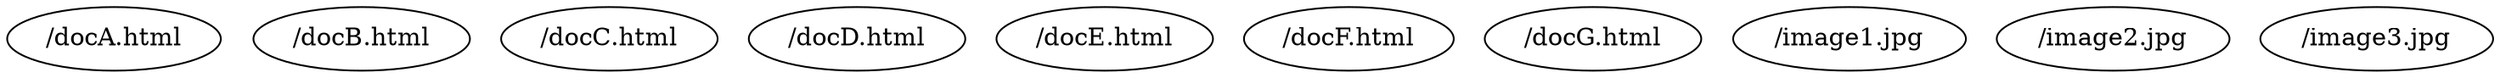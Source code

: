 digraph{
node0 [label="/docA.html"];
node1 [label="/docB.html"];
node2 [label="/docC.html"];
node3 [label="/docD.html"];
node4 [label="/docE.html"];
node5 [label="/docF.html"];
node6 [label="/docG.html"];
node7 [label="/image1.jpg"];
node8 [label="/image2.jpg"];
node9 [label="/image3.jpg"];
}
